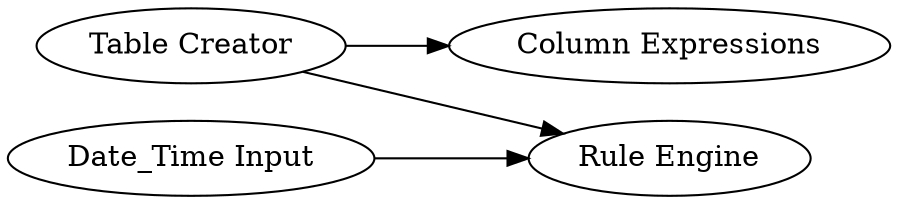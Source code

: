 digraph {
	"8731120243979503288_5" [label="Column Expressions"]
	"8731120243979503288_4" [label="Rule Engine"]
	"8731120243979503288_2" [label="Date_Time Input"]
	"8731120243979503288_1" [label="Table Creator"]
	"8731120243979503288_1" -> "8731120243979503288_5"
	"8731120243979503288_2" -> "8731120243979503288_4"
	"8731120243979503288_1" -> "8731120243979503288_4"
	rankdir=LR
}
